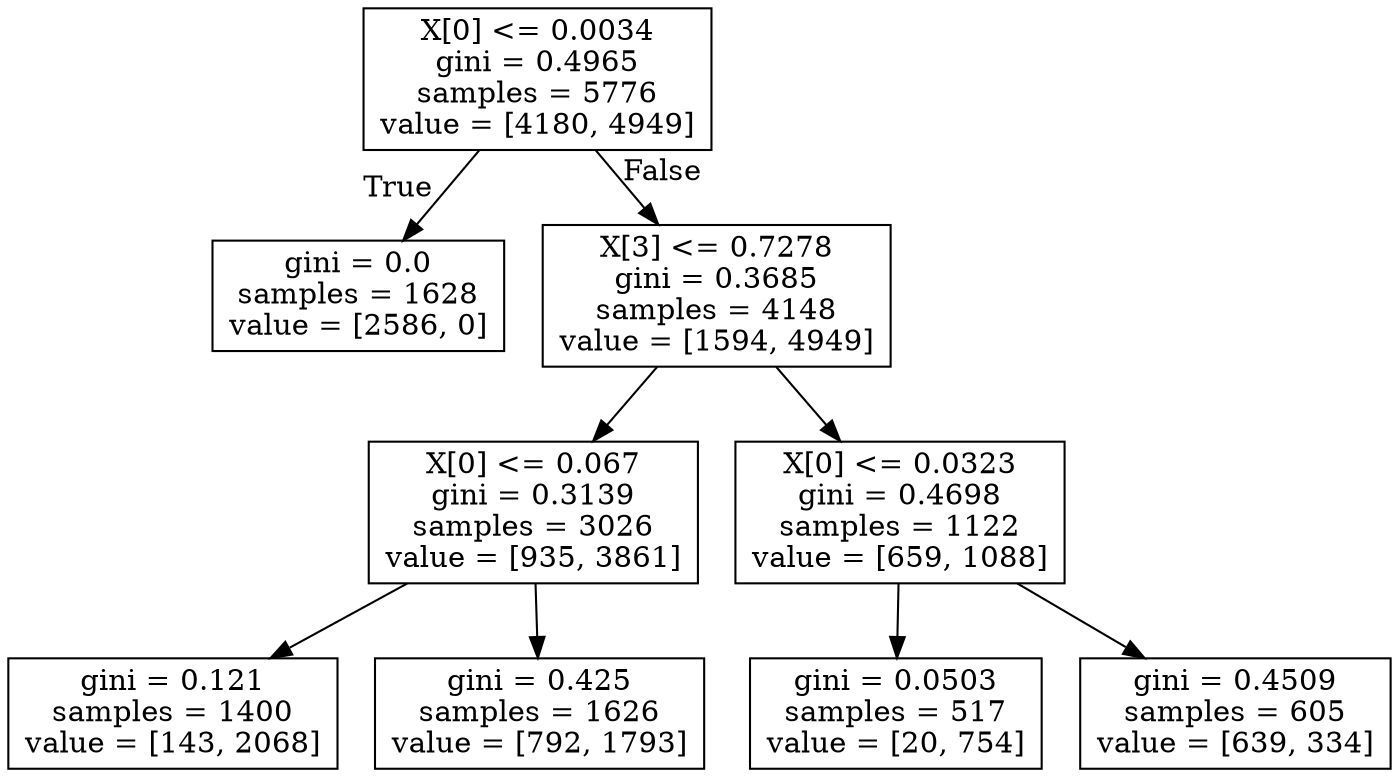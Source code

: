 digraph Tree {
node [shape=box] ;
0 [label="X[0] <= 0.0034\ngini = 0.4965\nsamples = 5776\nvalue = [4180, 4949]"] ;
1 [label="gini = 0.0\nsamples = 1628\nvalue = [2586, 0]"] ;
0 -> 1 [labeldistance=2.5, labelangle=45, headlabel="True"] ;
2 [label="X[3] <= 0.7278\ngini = 0.3685\nsamples = 4148\nvalue = [1594, 4949]"] ;
0 -> 2 [labeldistance=2.5, labelangle=-45, headlabel="False"] ;
3 [label="X[0] <= 0.067\ngini = 0.3139\nsamples = 3026\nvalue = [935, 3861]"] ;
2 -> 3 ;
4 [label="gini = 0.121\nsamples = 1400\nvalue = [143, 2068]"] ;
3 -> 4 ;
5 [label="gini = 0.425\nsamples = 1626\nvalue = [792, 1793]"] ;
3 -> 5 ;
6 [label="X[0] <= 0.0323\ngini = 0.4698\nsamples = 1122\nvalue = [659, 1088]"] ;
2 -> 6 ;
7 [label="gini = 0.0503\nsamples = 517\nvalue = [20, 754]"] ;
6 -> 7 ;
8 [label="gini = 0.4509\nsamples = 605\nvalue = [639, 334]"] ;
6 -> 8 ;
}